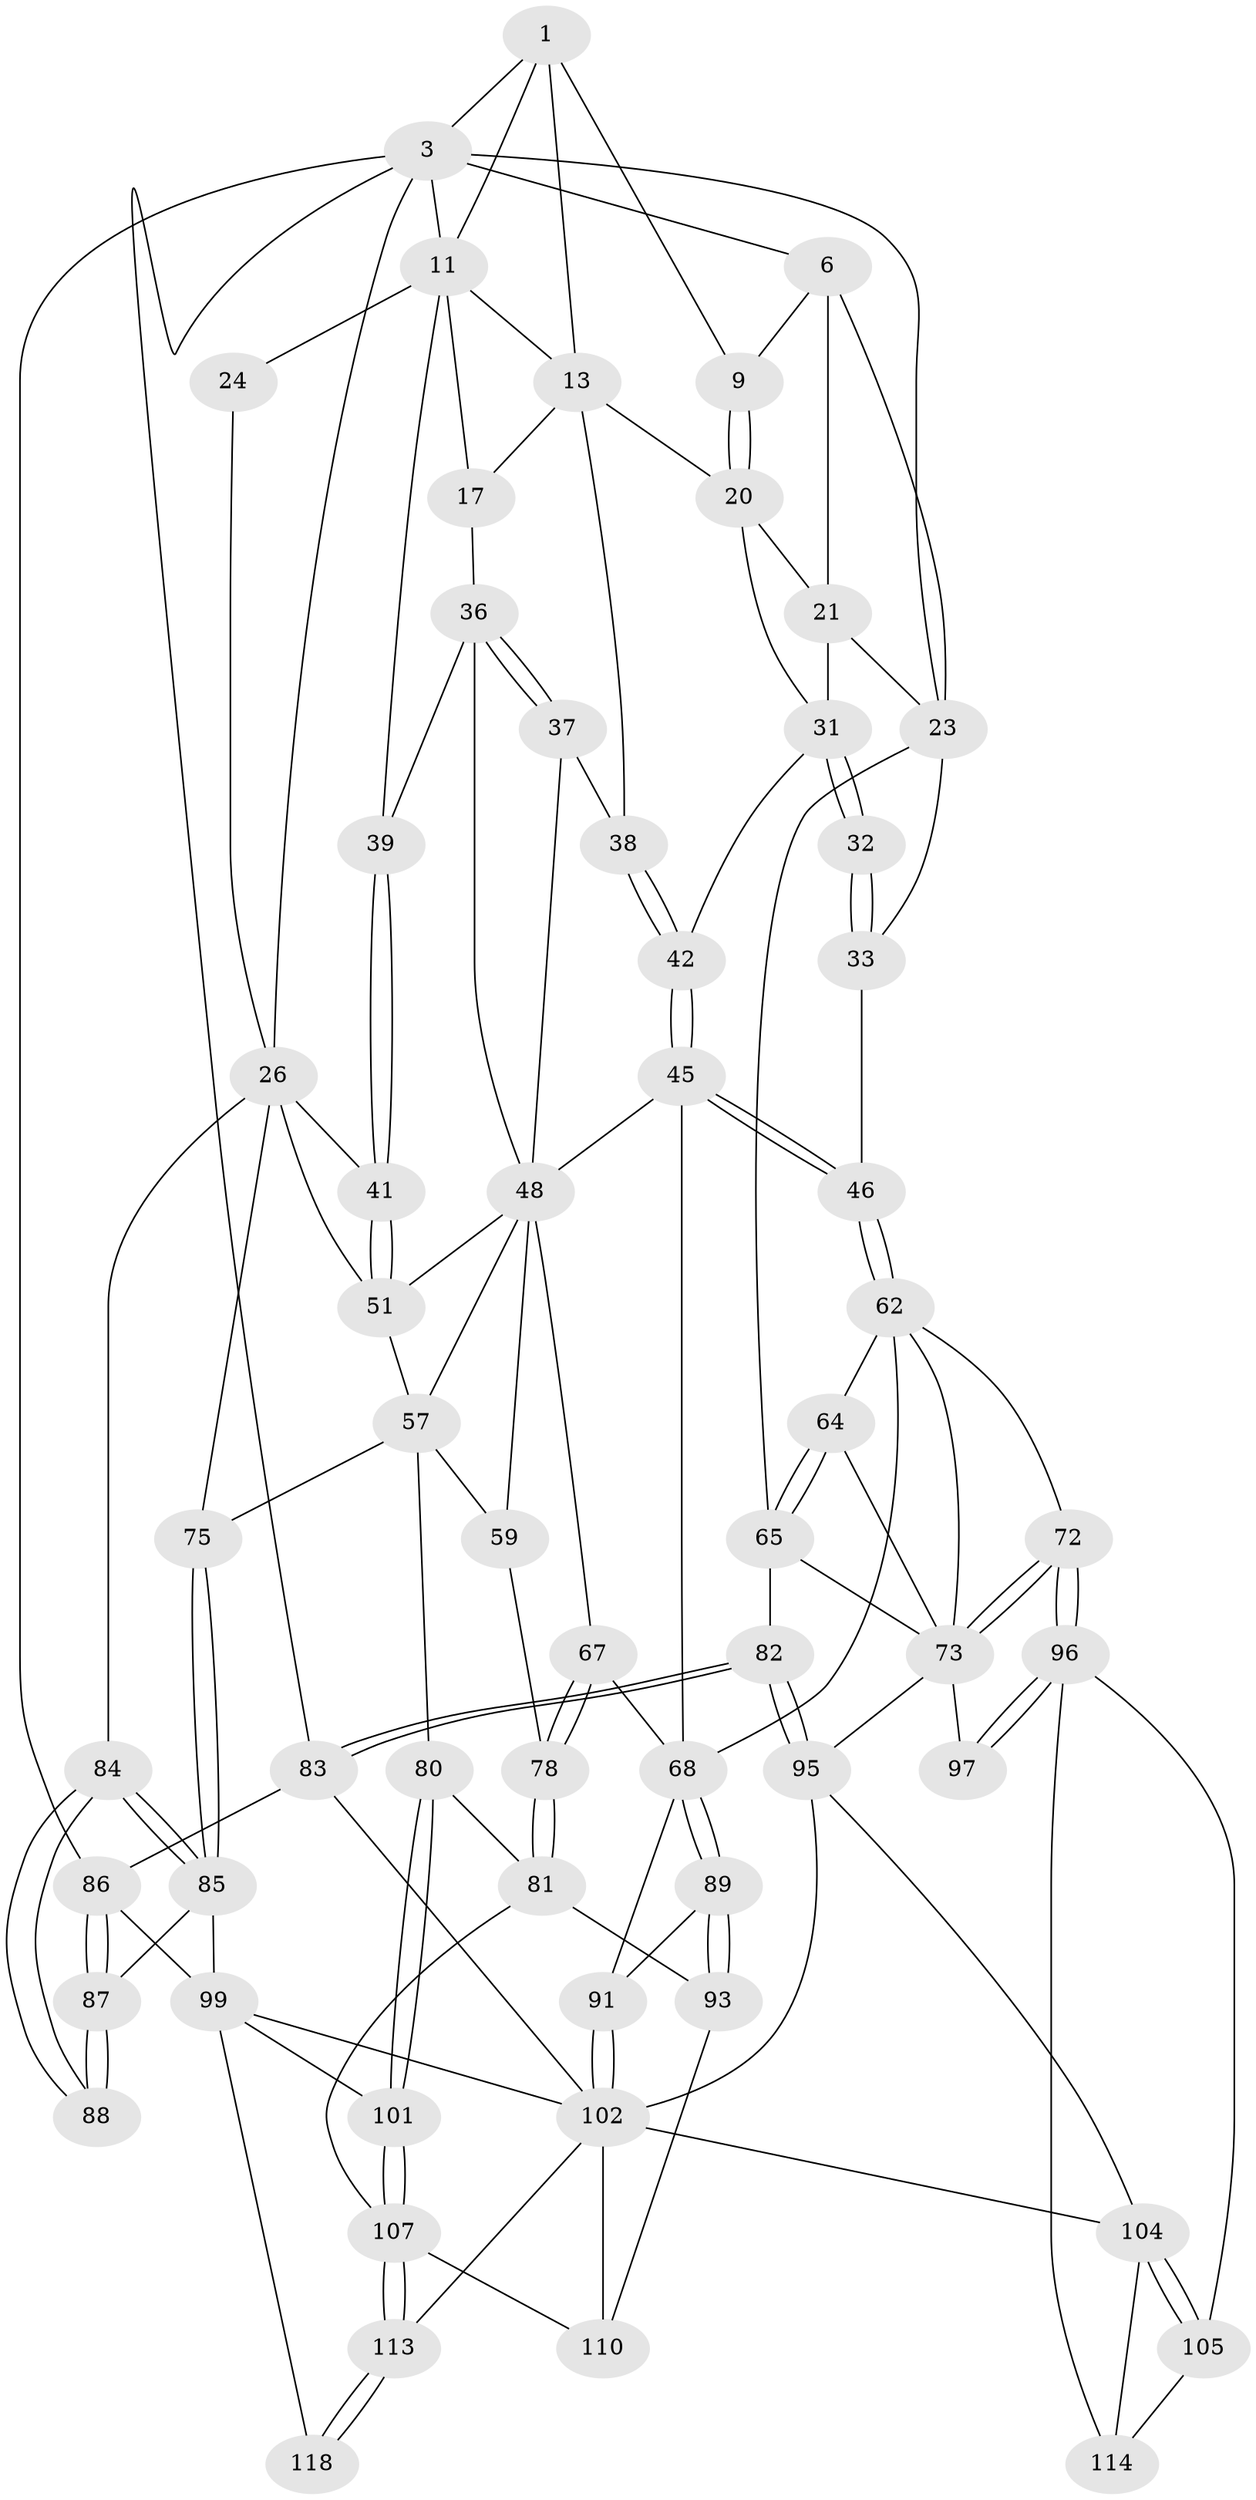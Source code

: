 // original degree distribution, {3: 0.01639344262295082, 4: 0.23770491803278687, 5: 0.5245901639344263, 6: 0.22131147540983606}
// Generated by graph-tools (version 1.1) at 2025/17/03/09/25 04:17:21]
// undirected, 61 vertices, 145 edges
graph export_dot {
graph [start="1"]
  node [color=gray90,style=filled];
  1 [pos="+0.42943131575450577+0",super="+2+8"];
  3 [pos="+1+0",super="+4"];
  6 [pos="+0+0",super="+7"];
  9 [pos="+0.3230424856980738+0.06535212249242131"];
  11 [pos="+0.5559437870721099+0",super="+12+15"];
  13 [pos="+0.5264111110461551+0.1500394279040707",super="+14"];
  17 [pos="+0.6876918240115781+0.18385337633013654",super="+28"];
  20 [pos="+0.35832463321388425+0.2459512471145456",super="+29"];
  21 [pos="+0.22010669423835938+0.15823909923227816",super="+22"];
  23 [pos="+0.10969255521860086+0.139412986384349",super="+30"];
  24 [pos="+0.9080229679915974+0.17781567991906988"];
  26 [pos="+1+0.2658364728239481",super="+27+54"];
  31 [pos="+0.11917203951144928+0.30587336102158136",super="+35"];
  32 [pos="+0.07429953605321478+0.3327708048786531",super="+44"];
  33 [pos="+0+0.39926614982820546",super="+47"];
  36 [pos="+0.5339352938244295+0.30041416467832877",super="+40"];
  37 [pos="+0.4427870007705145+0.3329449721974016"];
  38 [pos="+0.4140764519246884+0.31825360278575326"];
  39 [pos="+0.7441189390376287+0.3298823359715475"];
  41 [pos="+0.7916400730646951+0.3739265465852033"];
  42 [pos="+0.2818557466928759+0.42926767734285776"];
  45 [pos="+0.25218288425565005+0.5127601830353521",super="+53"];
  46 [pos="+0.24790859850034827+0.5163502652228821"];
  48 [pos="+0.5825518693010818+0.49927493730694633",super="+52+49"];
  51 [pos="+0.8052025800624224+0.40136098287530564",super="+56"];
  57 [pos="+0.8444839705005804+0.5883816468438131",super="+76"];
  59 [pos="+0.7078144475714114+0.640576002587383",super="+60"];
  62 [pos="+0.24788694629623614+0.5164453962855365",super="+71+63"];
  64 [pos="+0+0.5642783761338621"];
  65 [pos="+0+0.5453745657984584",super="+66"];
  67 [pos="+0.5127156507433477+0.6193565400871467"];
  68 [pos="+0.47186729397592414+0.6818023586731187",super="+69"];
  72 [pos="+0.22791858326525202+0.7033787378491945"];
  73 [pos="+0.16687658372109435+0.6957123007277879",super="+74+79"];
  75 [pos="+0.8985638287969164+0.7543759543341483"];
  78 [pos="+0.6373478685702827+0.7260949755154831"];
  80 [pos="+0.7340360212509296+0.7998340151888667"];
  81 [pos="+0.6304313832223987+0.7620527323061106",super="+92"];
  82 [pos="+0+0.952922050363058"];
  83 [pos="+0+1"];
  84 [pos="+1+0.7606293212908397"];
  85 [pos="+0.9084356265522853+0.7705999938069286",super="+98"];
  86 [pos="+1+1"];
  87 [pos="+1+1",super="+119"];
  88 [pos="+1+0.7960807718260083"];
  89 [pos="+0.493903720432391+0.739061659885616",super="+90"];
  91 [pos="+0.3441833092379026+0.8018440300474429"];
  93 [pos="+0.5383247341734233+0.7888417456987873",super="+109"];
  95 [pos="+0+0.8835225940215814",super="+116"];
  96 [pos="+0.21560152661812082+0.7360881106987676",super="+106"];
  97 [pos="+0.04218798189290547+0.8617187131589436"];
  99 [pos="+0.8549444248394418+0.9099963782583537",super="+120+100"];
  101 [pos="+0.7685294782233969+0.876632570396324"];
  102 [pos="+0.29046168603662526+0.9549500270281647",super="+111+103"];
  104 [pos="+0.22938782490397466+0.907515609238352",super="+115"];
  105 [pos="+0.21869971586318757+0.8874754184537929"];
  107 [pos="+0.5929768345664469+0.9423470719793251",super="+108"];
  110 [pos="+0.4319946513749942+0.8740884238176978"];
  113 [pos="+0.5684719856233164+1"];
  114 [pos="+0.07192761940240261+0.8818659619928823"];
  118 [pos="+0.5802976224218481+1"];
  1 -- 3;
  1 -- 11;
  1 -- 9;
  1 -- 13;
  3 -- 83;
  3 -- 23;
  3 -- 6;
  3 -- 86;
  3 -- 26;
  3 -- 11;
  6 -- 23;
  6 -- 9;
  6 -- 21;
  9 -- 20;
  9 -- 20;
  11 -- 17 [weight=2];
  11 -- 13;
  11 -- 39;
  11 -- 24 [weight=2];
  13 -- 17;
  13 -- 20;
  13 -- 38;
  17 -- 36;
  20 -- 21;
  20 -- 31;
  21 -- 23;
  21 -- 31;
  23 -- 33;
  23 -- 65;
  24 -- 26;
  26 -- 41;
  26 -- 75;
  26 -- 51;
  26 -- 84;
  31 -- 32 [weight=2];
  31 -- 32;
  31 -- 42;
  32 -- 33 [weight=2];
  32 -- 33;
  33 -- 46;
  36 -- 37;
  36 -- 37;
  36 -- 48;
  36 -- 39;
  37 -- 38;
  37 -- 48;
  38 -- 42;
  38 -- 42;
  39 -- 41;
  39 -- 41;
  41 -- 51;
  41 -- 51;
  42 -- 45;
  42 -- 45;
  45 -- 46;
  45 -- 46;
  45 -- 48;
  45 -- 68;
  46 -- 62;
  46 -- 62;
  48 -- 57;
  48 -- 51;
  48 -- 59 [weight=2];
  48 -- 67;
  51 -- 57;
  57 -- 80;
  57 -- 75;
  57 -- 59;
  59 -- 78;
  62 -- 72;
  62 -- 64;
  62 -- 73;
  62 -- 68;
  64 -- 65;
  64 -- 65;
  64 -- 73;
  65 -- 82;
  65 -- 73;
  67 -- 68;
  67 -- 78;
  67 -- 78;
  68 -- 89;
  68 -- 89;
  68 -- 91;
  72 -- 73;
  72 -- 73;
  72 -- 96;
  72 -- 96;
  73 -- 97;
  73 -- 95;
  75 -- 85;
  75 -- 85;
  78 -- 81;
  78 -- 81;
  80 -- 81;
  80 -- 101;
  80 -- 101;
  81 -- 107;
  81 -- 93;
  82 -- 83;
  82 -- 83;
  82 -- 95;
  82 -- 95;
  83 -- 86;
  83 -- 102;
  84 -- 85;
  84 -- 85;
  84 -- 88;
  84 -- 88;
  85 -- 99;
  85 -- 87;
  86 -- 87;
  86 -- 87;
  86 -- 99;
  87 -- 88 [weight=2];
  87 -- 88;
  89 -- 93 [weight=2];
  89 -- 93;
  89 -- 91;
  91 -- 102;
  91 -- 102;
  93 -- 110;
  95 -- 102;
  95 -- 104;
  96 -- 97 [weight=2];
  96 -- 97;
  96 -- 105;
  96 -- 114;
  99 -- 118 [weight=2];
  99 -- 102;
  99 -- 101;
  101 -- 107;
  101 -- 107;
  102 -- 113;
  102 -- 110;
  102 -- 104;
  104 -- 105;
  104 -- 105;
  104 -- 114;
  105 -- 114;
  107 -- 113;
  107 -- 113;
  107 -- 110;
  113 -- 118;
  113 -- 118;
}
